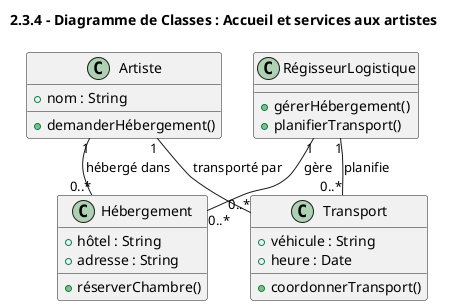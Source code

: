 @startuml
!pragma layout smetana
title 2.3.4 - Diagramme de Classes : Accueil et services aux artistes

class Artiste {
    +nom : String
    +demanderHébergement()
}

class Hébergement {
    +hôtel : String
    +adresse : String
    +réserverChambre()
}

class Transport {
    +véhicule : String
    +heure : Date
    +coordonnerTransport()
}

class RégisseurLogistique {
    +gérerHébergement()
    +planifierTransport()
}

Artiste "1" -- "0..*" Hébergement : hébergé dans
RégisseurLogistique "1" -- "0..*" Hébergement : gère
RégisseurLogistique "1" -- "0..*" Transport : planifie
Artiste "1" -- "0..*" Transport : transporté par

@enduml
